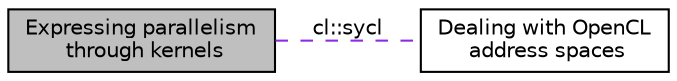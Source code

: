 digraph "Expressing parallelism through kernels"
{
  bgcolor="transparent";
  edge [fontname="Helvetica",fontsize="10",labelfontname="Helvetica",labelfontsize="10"];
  node [fontname="Helvetica",fontsize="10",shape=record];
  rankdir=LR;
  Node1 [label="Dealing with OpenCL\l address spaces",height=0.2,width=0.4,color="black",URL="$group__address__spaces.html"];
  Node0 [label="Expressing parallelism\l through kernels",height=0.2,width=0.4,color="black", fillcolor="grey75", style="filled", fontcolor="black"];
  Node0->Node1 [shape=plaintext, label="cl::sycl", color="blueviolet", dir="none", style="dashed"];
}
